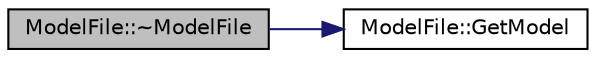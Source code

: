 digraph "ModelFile::~ModelFile"
{
  edge [fontname="Helvetica",fontsize="10",labelfontname="Helvetica",labelfontsize="10"];
  node [fontname="Helvetica",fontsize="10",shape=record];
  rankdir="LR";
  Node8 [label="ModelFile::~ModelFile",height=0.2,width=0.4,color="black", fillcolor="grey75", style="filled", fontcolor="black"];
  Node8 -> Node9 [color="midnightblue",fontsize="10",style="solid",fontname="Helvetica"];
  Node9 [label="ModelFile::GetModel",height=0.2,width=0.4,color="black", fillcolor="white", style="filled",URL="$class_model_file.html#a84d4c4a428c0bb95ae7a857bd343c551",tooltip="Returns pointer to requested model, or zero if not found. "];
}
